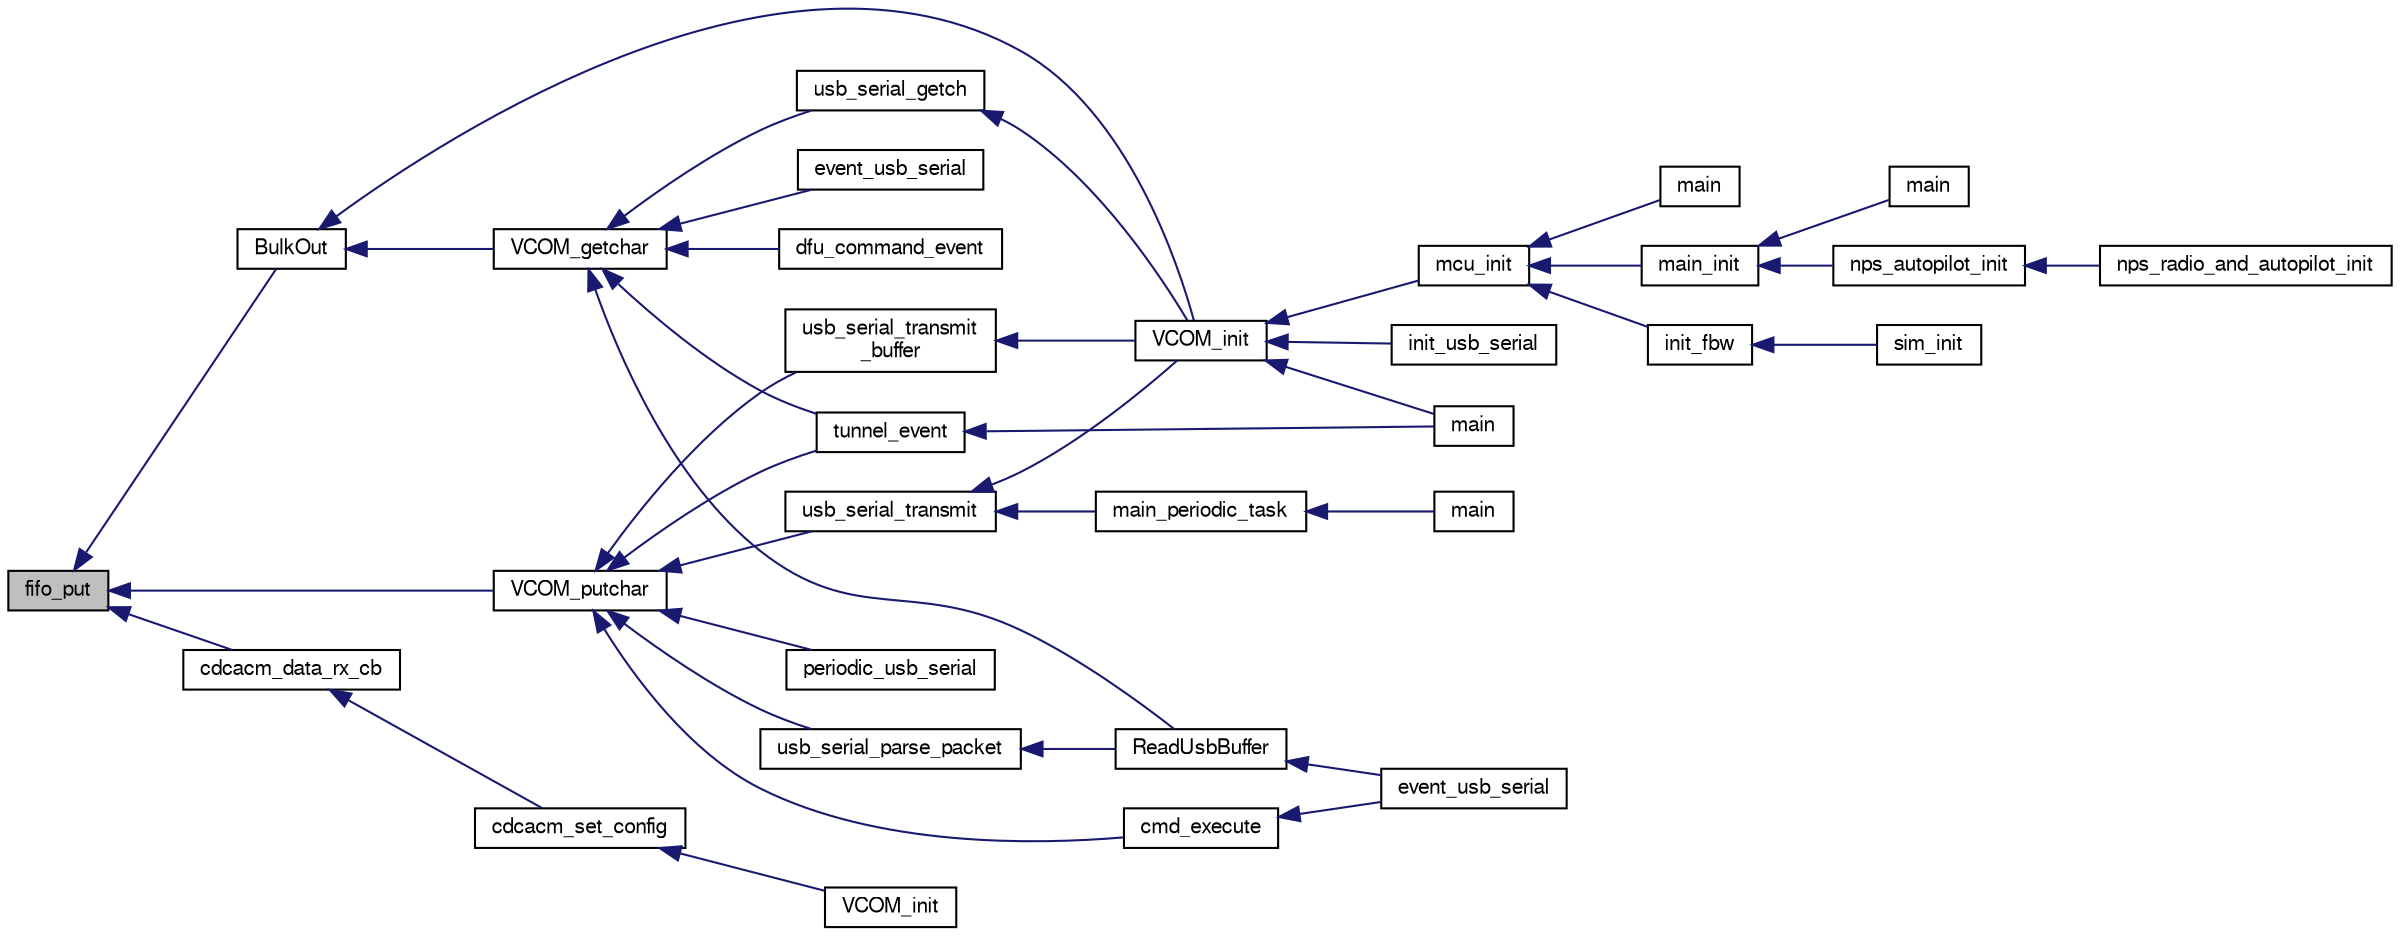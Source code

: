 digraph "fifo_put"
{
  edge [fontname="FreeSans",fontsize="10",labelfontname="FreeSans",labelfontsize="10"];
  node [fontname="FreeSans",fontsize="10",shape=record];
  rankdir="LR";
  Node1 [label="fifo_put",height=0.2,width=0.4,color="black", fillcolor="grey75", style="filled", fontcolor="black"];
  Node1 -> Node2 [dir="back",color="midnightblue",fontsize="10",style="solid",fontname="FreeSans"];
  Node2 [label="BulkOut",height=0.2,width=0.4,color="black", fillcolor="white", style="filled",URL="$lpc21_2usb__ser__hw_8c.html#a23baeb57e01ecb41d700cca080b35309",tooltip="Local function to handle incoming bulk data. "];
  Node2 -> Node3 [dir="back",color="midnightblue",fontsize="10",style="solid",fontname="FreeSans"];
  Node3 [label="VCOM_getchar",height=0.2,width=0.4,color="black", fillcolor="white", style="filled",URL="$usb__serial_8h.html#a184633f63ad351d8e70857d9e5ba4a3e",tooltip="Reads one character from VCOM port. "];
  Node3 -> Node4 [dir="back",color="midnightblue",fontsize="10",style="solid",fontname="FreeSans"];
  Node4 [label="usb_serial_getch",height=0.2,width=0.4,color="black", fillcolor="white", style="filled",URL="$lpc21_2usb__ser__hw_8c.html#ad20f86d5fa3af479482b8a7571d7953b"];
  Node4 -> Node5 [dir="back",color="midnightblue",fontsize="10",style="solid",fontname="FreeSans"];
  Node5 [label="VCOM_init",height=0.2,width=0.4,color="black", fillcolor="white", style="filled",URL="$usb__serial_8h.html#a96a54f28bfc8bc28963cd2fac74609cd"];
  Node5 -> Node6 [dir="back",color="midnightblue",fontsize="10",style="solid",fontname="FreeSans"];
  Node6 [label="main",height=0.2,width=0.4,color="black", fillcolor="white", style="filled",URL="$usb__tunnel_8c.html#a840291bc02cba5474a4cb46a9b9566fe"];
  Node5 -> Node7 [dir="back",color="midnightblue",fontsize="10",style="solid",fontname="FreeSans"];
  Node7 [label="mcu_init",height=0.2,width=0.4,color="black", fillcolor="white", style="filled",URL="$group__mcu__periph.html#ga9af744358ff4b1e3e33d7dd170862f9b",tooltip="Microcontroller peripherals initialization. "];
  Node7 -> Node8 [dir="back",color="midnightblue",fontsize="10",style="solid",fontname="FreeSans"];
  Node8 [label="main",height=0.2,width=0.4,color="black", fillcolor="white", style="filled",URL="$lpc21_2uart__tunnel_8c.html#a3c04138a5bfe5d72780bb7e82a18e627"];
  Node7 -> Node9 [dir="back",color="midnightblue",fontsize="10",style="solid",fontname="FreeSans"];
  Node9 [label="main_init",height=0.2,width=0.4,color="black", fillcolor="white", style="filled",URL="$demo__ahrs__actuators_8c.html#afaa8374e20b79aaf7cfcea5ad9467ab1"];
  Node9 -> Node10 [dir="back",color="midnightblue",fontsize="10",style="solid",fontname="FreeSans"];
  Node10 [label="main",height=0.2,width=0.4,color="black", fillcolor="white", style="filled",URL="$demo__ahrs__actuators_8c.html#a840291bc02cba5474a4cb46a9b9566fe"];
  Node9 -> Node11 [dir="back",color="midnightblue",fontsize="10",style="solid",fontname="FreeSans"];
  Node11 [label="nps_autopilot_init",height=0.2,width=0.4,color="black", fillcolor="white", style="filled",URL="$nps__autopilot__rotorcraft_8c.html#a3348493e992edd2442581c1d09446b4b"];
  Node11 -> Node12 [dir="back",color="midnightblue",fontsize="10",style="solid",fontname="FreeSans"];
  Node12 [label="nps_radio_and_autopilot_init",height=0.2,width=0.4,color="black", fillcolor="white", style="filled",URL="$nps__main__hitl_8c.html#a72ef549ee35deec8c017e83d9de38f66"];
  Node7 -> Node13 [dir="back",color="midnightblue",fontsize="10",style="solid",fontname="FreeSans"];
  Node13 [label="init_fbw",height=0.2,width=0.4,color="black", fillcolor="white", style="filled",URL="$fixedwing_2main__fbw_8h.html#ad86b7fe577a2414df2c7a5a9222aa45a"];
  Node13 -> Node14 [dir="back",color="midnightblue",fontsize="10",style="solid",fontname="FreeSans"];
  Node14 [label="sim_init",height=0.2,width=0.4,color="black", fillcolor="white", style="filled",URL="$sim__ap_8c.html#a739fbef2e03619a863b4d7fd8d0da157"];
  Node5 -> Node15 [dir="back",color="midnightblue",fontsize="10",style="solid",fontname="FreeSans"];
  Node15 [label="init_usb_serial",height=0.2,width=0.4,color="black", fillcolor="white", style="filled",URL="$usb__serial__stm32__example1_8c.html#ac73c5eebbfb361dcbf74a648eda5e007",tooltip="Init module, call VCOM_init() from here. "];
  Node3 -> Node16 [dir="back",color="midnightblue",fontsize="10",style="solid",fontname="FreeSans"];
  Node16 [label="tunnel_event",height=0.2,width=0.4,color="black", fillcolor="white", style="filled",URL="$usb__tunnel_8c.html#a716cf006b01443e43d0c22bace6803c6"];
  Node16 -> Node6 [dir="back",color="midnightblue",fontsize="10",style="solid",fontname="FreeSans"];
  Node3 -> Node17 [dir="back",color="midnightblue",fontsize="10",style="solid",fontname="FreeSans"];
  Node17 [label="ReadUsbBuffer",height=0.2,width=0.4,color="black", fillcolor="white", style="filled",URL="$usb__serial__stm32__example1_8c.html#a37712c8618bb3ae74339fb687cddd9e5",tooltip="Helper function. "];
  Node17 -> Node18 [dir="back",color="midnightblue",fontsize="10",style="solid",fontname="FreeSans"];
  Node18 [label="event_usb_serial",height=0.2,width=0.4,color="black", fillcolor="white", style="filled",URL="$usb__serial__stm32__example1_8c.html#ad7375129249cec3fa89fdd090b50f611",tooltip="Call VCOM_poll() from module event function. "];
  Node3 -> Node19 [dir="back",color="midnightblue",fontsize="10",style="solid",fontname="FreeSans"];
  Node19 [label="event_usb_serial",height=0.2,width=0.4,color="black", fillcolor="white", style="filled",URL="$usb__serial__stm32__example2_8c.html#ad7375129249cec3fa89fdd090b50f611",tooltip="Call VCOM_poll() from module event function. "];
  Node3 -> Node20 [dir="back",color="midnightblue",fontsize="10",style="solid",fontname="FreeSans"];
  Node20 [label="dfu_command_event",height=0.2,width=0.4,color="black", fillcolor="white", style="filled",URL="$dfu__command_8h.html#ae2fc0a13f5fdbae95b0c015530c3786c"];
  Node2 -> Node5 [dir="back",color="midnightblue",fontsize="10",style="solid",fontname="FreeSans"];
  Node1 -> Node21 [dir="back",color="midnightblue",fontsize="10",style="solid",fontname="FreeSans"];
  Node21 [label="cdcacm_data_rx_cb",height=0.2,width=0.4,color="black", fillcolor="white", style="filled",URL="$stm32_2usb__ser__hw_8c.html#a92b52c04437daf50f42cc4463688e8e0",tooltip="RX callback for CDC device (from libopencm3 examples) "];
  Node21 -> Node22 [dir="back",color="midnightblue",fontsize="10",style="solid",fontname="FreeSans"];
  Node22 [label="cdcacm_set_config",height=0.2,width=0.4,color="black", fillcolor="white", style="filled",URL="$stm32_2usb__ser__hw_8c.html#a6059acbec27d178fd89f46eac5538e7f",tooltip="Set configuration and control callbacks for CDC device (from libopencm3 examples) ..."];
  Node22 -> Node23 [dir="back",color="midnightblue",fontsize="10",style="solid",fontname="FreeSans"];
  Node23 [label="VCOM_init",height=0.2,width=0.4,color="black", fillcolor="white", style="filled",URL="$stm32_2usb__ser__hw_8c.html#a96a54f28bfc8bc28963cd2fac74609cd"];
  Node1 -> Node24 [dir="back",color="midnightblue",fontsize="10",style="solid",fontname="FreeSans"];
  Node24 [label="VCOM_putchar",height=0.2,width=0.4,color="black", fillcolor="white", style="filled",URL="$usb__serial_8h.html#a19a213d00cf249a4d4d60dbf1a9907d3",tooltip="Writes one character to VCOM port. "];
  Node24 -> Node25 [dir="back",color="midnightblue",fontsize="10",style="solid",fontname="FreeSans"];
  Node25 [label="usb_serial_transmit",height=0.2,width=0.4,color="black", fillcolor="white", style="filled",URL="$lpc21_2usb__ser__hw_8c.html#a2293412c574bdf4550e8d8b71724e360"];
  Node25 -> Node5 [dir="back",color="midnightblue",fontsize="10",style="solid",fontname="FreeSans"];
  Node25 -> Node26 [dir="back",color="midnightblue",fontsize="10",style="solid",fontname="FreeSans"];
  Node26 [label="main_periodic_task",height=0.2,width=0.4,color="black", fillcolor="white", style="filled",URL="$main__demo6_8c.html#a791eaf74023b4de8d10fbfe0de040ed8"];
  Node26 -> Node27 [dir="back",color="midnightblue",fontsize="10",style="solid",fontname="FreeSans"];
  Node27 [label="main",height=0.2,width=0.4,color="black", fillcolor="white", style="filled",URL="$main__demo6_8c.html#a840291bc02cba5474a4cb46a9b9566fe"];
  Node24 -> Node28 [dir="back",color="midnightblue",fontsize="10",style="solid",fontname="FreeSans"];
  Node28 [label="usb_serial_transmit\l_buffer",height=0.2,width=0.4,color="black", fillcolor="white", style="filled",URL="$lpc21_2usb__ser__hw_8c.html#a1e02387a38bab125b67b7dc78970d48f"];
  Node28 -> Node5 [dir="back",color="midnightblue",fontsize="10",style="solid",fontname="FreeSans"];
  Node24 -> Node16 [dir="back",color="midnightblue",fontsize="10",style="solid",fontname="FreeSans"];
  Node24 -> Node29 [dir="back",color="midnightblue",fontsize="10",style="solid",fontname="FreeSans"];
  Node29 [label="usb_serial_parse_packet",height=0.2,width=0.4,color="black", fillcolor="white", style="filled",URL="$usb__serial__stm32__example1_8c.html#a4a15762007447868777bd94670fd6493",tooltip="Parse data from buffer Note that the function receives int, not char Because we want to be able to ca..."];
  Node29 -> Node17 [dir="back",color="midnightblue",fontsize="10",style="solid",fontname="FreeSans"];
  Node24 -> Node30 [dir="back",color="midnightblue",fontsize="10",style="solid",fontname="FreeSans"];
  Node30 [label="cmd_execute",height=0.2,width=0.4,color="black", fillcolor="white", style="filled",URL="$usb__serial__stm32__example1_8c.html#a4c05230e98a20fb7a4fdd8ad8e5c528a",tooltip="Execute command from user use strncmp. "];
  Node30 -> Node18 [dir="back",color="midnightblue",fontsize="10",style="solid",fontname="FreeSans"];
  Node24 -> Node31 [dir="back",color="midnightblue",fontsize="10",style="solid",fontname="FreeSans"];
  Node31 [label="periodic_usb_serial",height=0.2,width=0.4,color="black", fillcolor="white", style="filled",URL="$usb__serial__stm32__example2_8c.html#a679281777c658450dcd9ce77befa29f0",tooltip="Periodic function in case you needed to send data periodically like telemetry Note that the data are ..."];
}
